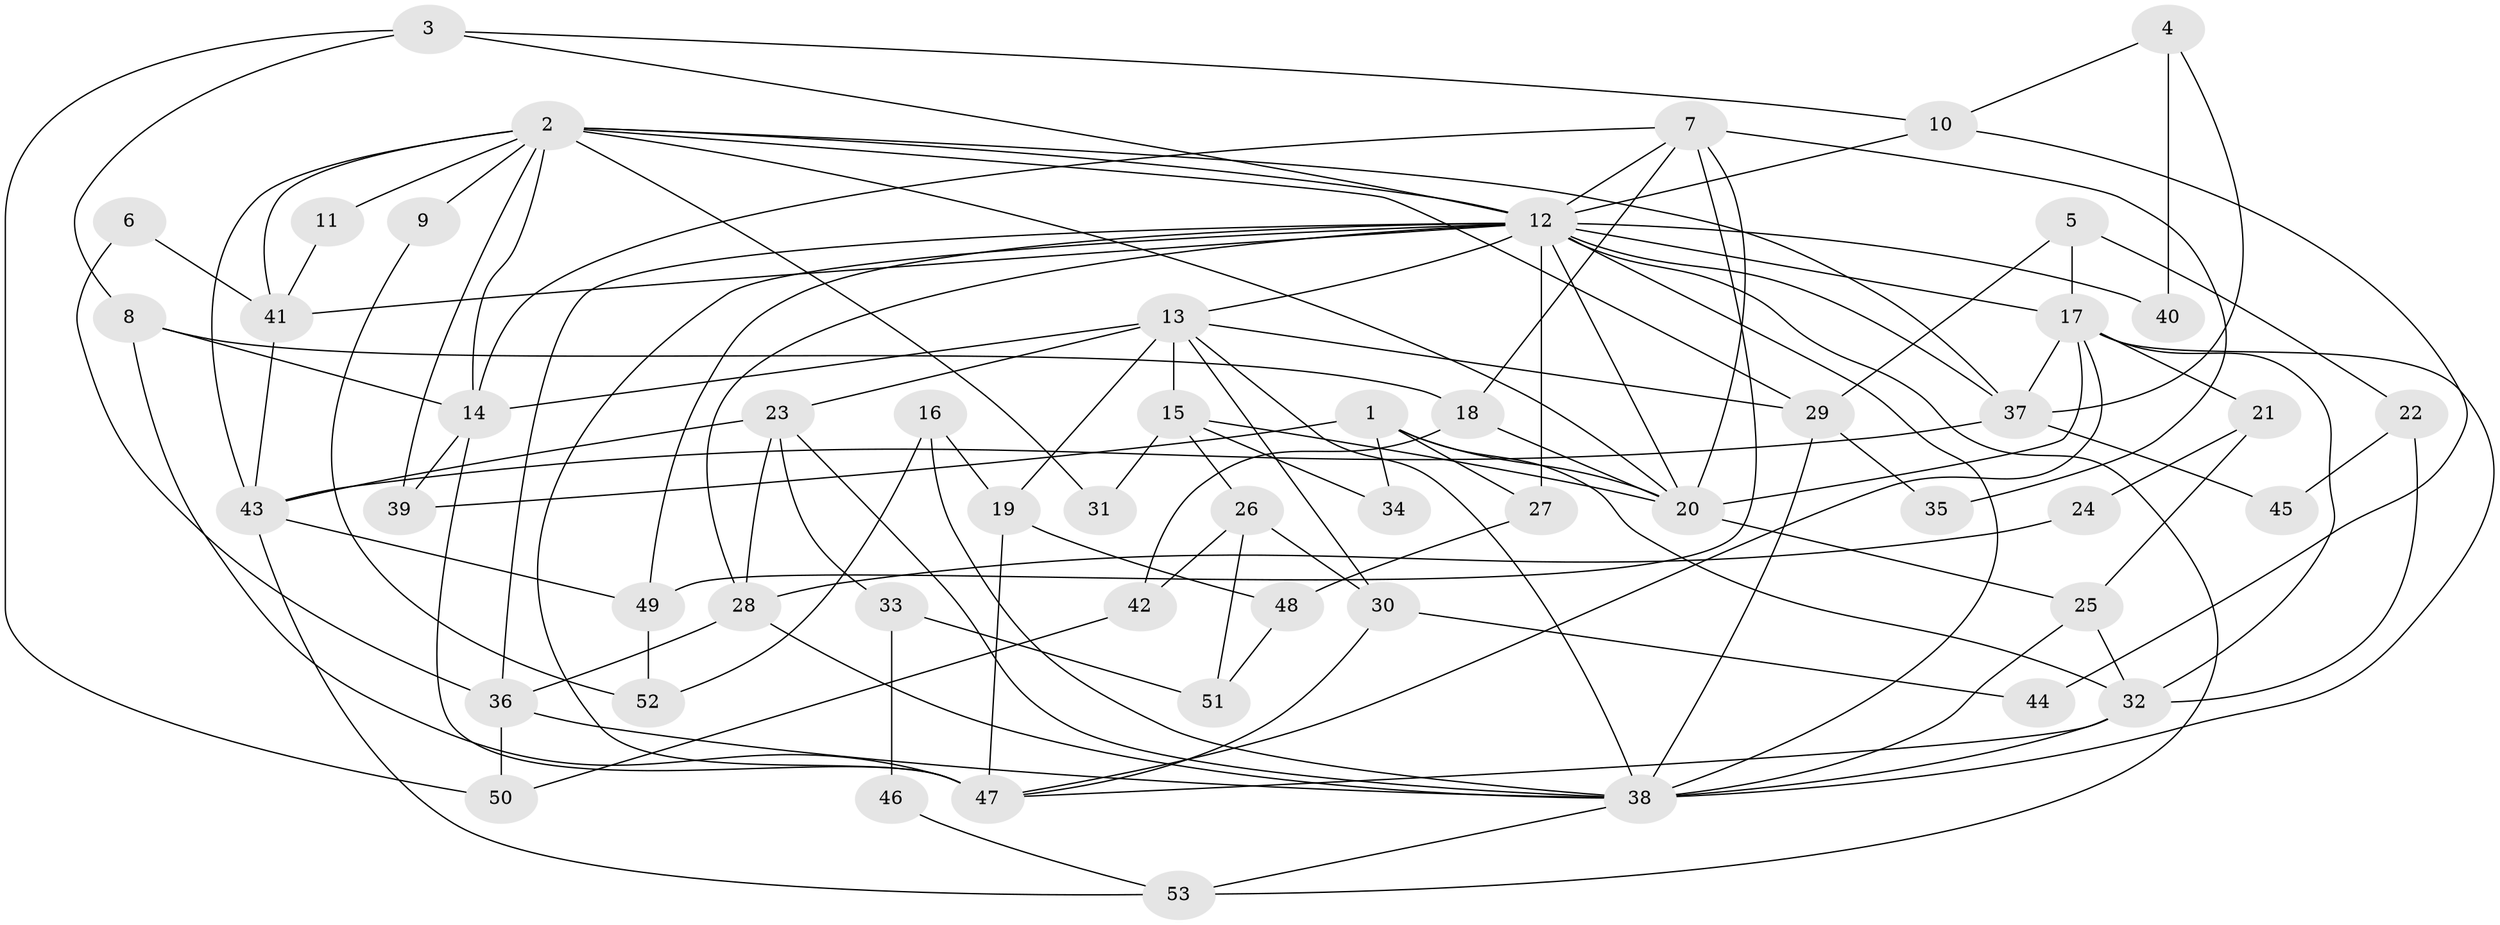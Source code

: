 // original degree distribution, {5: 0.16216216216216217, 7: 0.06756756756756757, 4: 0.25675675675675674, 3: 0.25675675675675674, 2: 0.16216216216216217, 6: 0.08108108108108109, 8: 0.013513513513513514}
// Generated by graph-tools (version 1.1) at 2025/50/03/04/25 22:50:55]
// undirected, 53 vertices, 118 edges
graph export_dot {
  node [color=gray90,style=filled];
  1;
  2;
  3;
  4;
  5;
  6;
  7;
  8;
  9;
  10;
  11;
  12;
  13;
  14;
  15;
  16;
  17;
  18;
  19;
  20;
  21;
  22;
  23;
  24;
  25;
  26;
  27;
  28;
  29;
  30;
  31;
  32;
  33;
  34;
  35;
  36;
  37;
  38;
  39;
  40;
  41;
  42;
  43;
  44;
  45;
  46;
  47;
  48;
  49;
  50;
  51;
  52;
  53;
  1 -- 20 [weight=1.0];
  1 -- 27 [weight=1.0];
  1 -- 32 [weight=1.0];
  1 -- 34 [weight=1.0];
  1 -- 39 [weight=1.0];
  2 -- 9 [weight=1.0];
  2 -- 11 [weight=1.0];
  2 -- 12 [weight=1.0];
  2 -- 14 [weight=1.0];
  2 -- 20 [weight=1.0];
  2 -- 29 [weight=1.0];
  2 -- 31 [weight=1.0];
  2 -- 37 [weight=1.0];
  2 -- 39 [weight=1.0];
  2 -- 41 [weight=1.0];
  2 -- 43 [weight=1.0];
  3 -- 8 [weight=1.0];
  3 -- 10 [weight=1.0];
  3 -- 12 [weight=1.0];
  3 -- 50 [weight=1.0];
  4 -- 10 [weight=1.0];
  4 -- 37 [weight=1.0];
  4 -- 40 [weight=1.0];
  5 -- 17 [weight=1.0];
  5 -- 22 [weight=1.0];
  5 -- 29 [weight=1.0];
  6 -- 36 [weight=1.0];
  6 -- 41 [weight=1.0];
  7 -- 12 [weight=1.0];
  7 -- 14 [weight=1.0];
  7 -- 18 [weight=1.0];
  7 -- 20 [weight=1.0];
  7 -- 35 [weight=1.0];
  7 -- 49 [weight=1.0];
  8 -- 14 [weight=1.0];
  8 -- 18 [weight=1.0];
  8 -- 47 [weight=1.0];
  9 -- 52 [weight=1.0];
  10 -- 12 [weight=1.0];
  10 -- 44 [weight=1.0];
  11 -- 41 [weight=1.0];
  12 -- 13 [weight=1.0];
  12 -- 17 [weight=1.0];
  12 -- 20 [weight=1.0];
  12 -- 27 [weight=2.0];
  12 -- 28 [weight=1.0];
  12 -- 36 [weight=1.0];
  12 -- 37 [weight=2.0];
  12 -- 38 [weight=1.0];
  12 -- 40 [weight=1.0];
  12 -- 41 [weight=1.0];
  12 -- 47 [weight=1.0];
  12 -- 49 [weight=1.0];
  12 -- 53 [weight=1.0];
  13 -- 14 [weight=1.0];
  13 -- 15 [weight=2.0];
  13 -- 19 [weight=1.0];
  13 -- 23 [weight=1.0];
  13 -- 29 [weight=1.0];
  13 -- 30 [weight=1.0];
  13 -- 38 [weight=1.0];
  14 -- 39 [weight=1.0];
  14 -- 47 [weight=1.0];
  15 -- 20 [weight=2.0];
  15 -- 26 [weight=1.0];
  15 -- 31 [weight=1.0];
  15 -- 34 [weight=1.0];
  16 -- 19 [weight=1.0];
  16 -- 38 [weight=1.0];
  16 -- 52 [weight=1.0];
  17 -- 20 [weight=1.0];
  17 -- 21 [weight=1.0];
  17 -- 32 [weight=1.0];
  17 -- 37 [weight=1.0];
  17 -- 38 [weight=1.0];
  17 -- 47 [weight=1.0];
  18 -- 20 [weight=1.0];
  18 -- 42 [weight=1.0];
  19 -- 47 [weight=1.0];
  19 -- 48 [weight=1.0];
  20 -- 25 [weight=1.0];
  21 -- 24 [weight=1.0];
  21 -- 25 [weight=1.0];
  22 -- 32 [weight=1.0];
  22 -- 45 [weight=1.0];
  23 -- 28 [weight=1.0];
  23 -- 33 [weight=1.0];
  23 -- 38 [weight=1.0];
  23 -- 43 [weight=1.0];
  24 -- 28 [weight=1.0];
  25 -- 32 [weight=1.0];
  25 -- 38 [weight=1.0];
  26 -- 30 [weight=1.0];
  26 -- 42 [weight=1.0];
  26 -- 51 [weight=1.0];
  27 -- 48 [weight=1.0];
  28 -- 36 [weight=1.0];
  28 -- 38 [weight=1.0];
  29 -- 35 [weight=1.0];
  29 -- 38 [weight=2.0];
  30 -- 44 [weight=1.0];
  30 -- 47 [weight=1.0];
  32 -- 38 [weight=1.0];
  32 -- 47 [weight=1.0];
  33 -- 46 [weight=1.0];
  33 -- 51 [weight=1.0];
  36 -- 38 [weight=1.0];
  36 -- 50 [weight=1.0];
  37 -- 43 [weight=1.0];
  37 -- 45 [weight=1.0];
  38 -- 53 [weight=1.0];
  41 -- 43 [weight=1.0];
  42 -- 50 [weight=1.0];
  43 -- 49 [weight=1.0];
  43 -- 53 [weight=1.0];
  46 -- 53 [weight=1.0];
  48 -- 51 [weight=1.0];
  49 -- 52 [weight=1.0];
}
